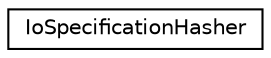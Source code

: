 digraph "Graphical Class Hierarchy"
{
  edge [fontname="Helvetica",fontsize="10",labelfontname="Helvetica",labelfontsize="10"];
  node [fontname="Helvetica",fontsize="10",shape=record];
  rankdir="LR";
  Node0 [label="IoSpecificationHasher",height=0.2,width=0.4,color="black", fillcolor="white", style="filled",URL="$structkaldi_1_1nnet3_1_1IoSpecificationHasher.html"];
}
